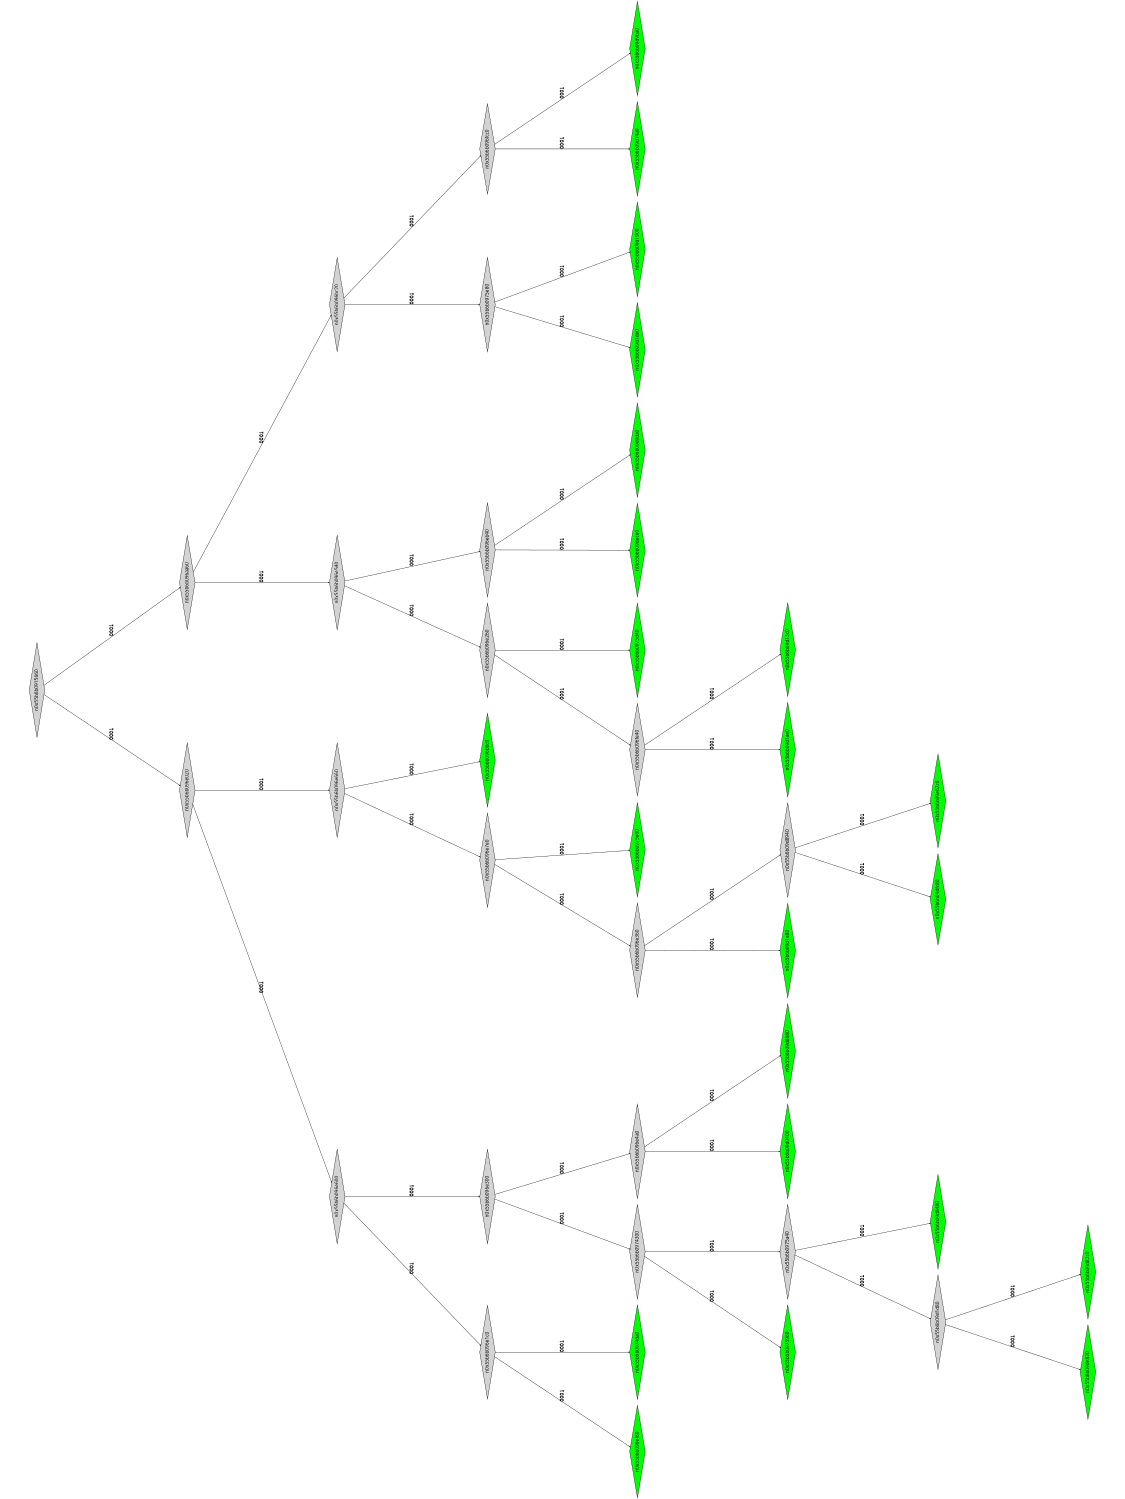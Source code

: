 digraph G {
	size="10,7.5";
	ratio=fill;
	rotate=90;
	center = "true";
	node [style="filled",width=.1,height=.1,fontname="Terminus"]
	edge [arrowsize=.3]
	n0x55b6b0915660 [shape=diamond];
	n0x55b6b0915660 -> n0x55b6b096e020 [label=0001];
	n0x55b6b0915660 -> n0x55b6b096aa60 [label=0001];
	n0x55b6b096aa60 [shape=diamond];
	n0x55b6b096aa60 -> n0x55b6b096e540 [label=0001];
	n0x55b6b096aa60 -> n0x55b6b096bc20 [label=0001];
	n0x55b6b096bc20 [shape=diamond];
	n0x55b6b096bc20 -> n0x55b6b0975e80 [label=0001];
	n0x55b6b096bc20 -> n0x55b6b096fcc0 [label=0001];
	n0x55b6b096fcc0 [shape=diamond];
	n0x55b6b096fcc0 -> n0x55b6b09d14a0 [label=0001];
	n0x55b6b096fcc0 -> n0x55b6b09d9ba0 [label=0001];
	n0x55b6b09d9ba0 [shape=diamond,fillcolor=green];
	n0x55b6b09d14a0 [shape=diamond,fillcolor=green];
	n0x55b6b0975e80 [shape=diamond];
	n0x55b6b0975e80 -> n0x55b6b09d1de0 [label=0001];
	n0x55b6b0975e80 -> n0x55b6b09d1900 [label=0001];
	n0x55b6b09d1900 [shape=diamond,fillcolor=green];
	n0x55b6b09d1de0 [shape=diamond,fillcolor=green];
	n0x55b6b096e540 [shape=diamond];
	n0x55b6b096e540 -> n0x55b6b096e260 [label=0001];
	n0x55b6b096e540 -> n0x55b6b096eb40 [label=0001];
	n0x55b6b096eb40 [shape=diamond];
	n0x55b6b096eb40 -> n0x55b6b09dece0 [label=0001];
	n0x55b6b096eb40 -> n0x55b6b09d9da0 [label=0001];
	n0x55b6b09d9da0 [shape=diamond,fillcolor=green];
	n0x55b6b09dece0 [shape=diamond,fillcolor=green];
	n0x55b6b096e260 [shape=diamond];
	n0x55b6b096e260 -> n0x55b6b096fe40 [label=0001];
	n0x55b6b096e260 -> n0x55b6b0975d40 [label=0001];
	n0x55b6b0975d40 [shape=diamond,fillcolor=green];
	n0x55b6b096fe40 [shape=diamond];
	n0x55b6b096fe40 -> n0x55b6b09d1ae0 [label=0001];
	n0x55b6b096fe40 -> n0x55b6b09d13c0 [label=0001];
	n0x55b6b09d13c0 [shape=diamond,fillcolor=green];
	n0x55b6b09d1ae0 [shape=diamond,fillcolor=green];
	n0x55b6b096e020 [shape=diamond];
	n0x55b6b096e020 -> n0x55b6b096e600 [label=0001];
	n0x55b6b096e020 -> n0x55b6b096e660 [label=0001];
	n0x55b6b096e660 [shape=diamond];
	n0x55b6b096e660 -> n0x55b6b096e7e0 [label=0001];
	n0x55b6b096e660 -> n0x55b6b096bbc0 [label=0001];
	n0x55b6b096bbc0 [shape=diamond,fillcolor=green];
	n0x55b6b096e7e0 [shape=diamond];
	n0x55b6b096e7e0 -> n0x55b6b096e360 [label=0001];
	n0x55b6b096e7e0 -> n0x55b6b0975e00 [label=0001];
	n0x55b6b0975e00 [shape=diamond,fillcolor=green];
	n0x55b6b096e360 [shape=diamond];
	n0x55b6b096e360 -> n0x55b6b09d1e80 [label=0001];
	n0x55b6b096e360 -> n0x55b6b09d8940 [label=0001];
	n0x55b6b09d8940 [shape=diamond];
	n0x55b6b09d8940 -> n0x55b6b09dfc80 [label=0001];
	n0x55b6b09d8940 -> n0x55b6b09e62c0 [label=0001];
	n0x55b6b09e62c0 [shape=diamond,fillcolor=green];
	n0x55b6b09dfc80 [shape=diamond,fillcolor=green];
	n0x55b6b09d1e80 [shape=diamond,fillcolor=green];
	n0x55b6b096e600 [shape=diamond];
	n0x55b6b096e600 -> n0x55b6b096e1c0 [label=0001];
	n0x55b6b096e600 -> n0x55b6b096e300 [label=0001];
	n0x55b6b096e300 [shape=diamond];
	n0x55b6b096e300 -> n0x55b6b0974300 [label=0001];
	n0x55b6b096e300 -> n0x55b6b096e4a0 [label=0001];
	n0x55b6b096e4a0 [shape=diamond];
	n0x55b6b096e4a0 -> n0x55b6b09d0400 [label=0001];
	n0x55b6b096e4a0 -> n0x55b6b09d8680 [label=0001];
	n0x55b6b09d8680 [shape=diamond,fillcolor=green];
	n0x55b6b09d0400 [shape=diamond,fillcolor=green];
	n0x55b6b0974300 [shape=diamond];
	n0x55b6b0974300 -> n0x55b6b0975960 [label=0001];
	n0x55b6b0974300 -> n0x55b6b0975a40 [label=0001];
	n0x55b6b0975a40 [shape=diamond];
	n0x55b6b0975a40 -> n0x55b6b09d1d80 [label=0001];
	n0x55b6b0975a40 -> n0x55b6b09d8480 [label=0001];
	n0x55b6b09d8480 [shape=diamond,fillcolor=green];
	n0x55b6b09d1d80 [shape=diamond];
	n0x55b6b09d1d80 -> n0x55b6b09de820 [label=0001];
	n0x55b6b09d1d80 -> n0x55b6b09d82c0 [label=0001];
	n0x55b6b09d82c0 [shape=diamond,fillcolor=green];
	n0x55b6b09de820 [shape=diamond,fillcolor=green];
	n0x55b6b0975960 [shape=diamond,fillcolor=green];
	n0x55b6b096e1c0 [shape=diamond];
	n0x55b6b096e1c0 -> n0x55b6b096ef80 [label=0001];
	n0x55b6b096e1c0 -> n0x55b6b0974da0 [label=0001];
	n0x55b6b0974da0 [shape=diamond,fillcolor=green];
	n0x55b6b096ef80 [shape=diamond,fillcolor=green];
}
